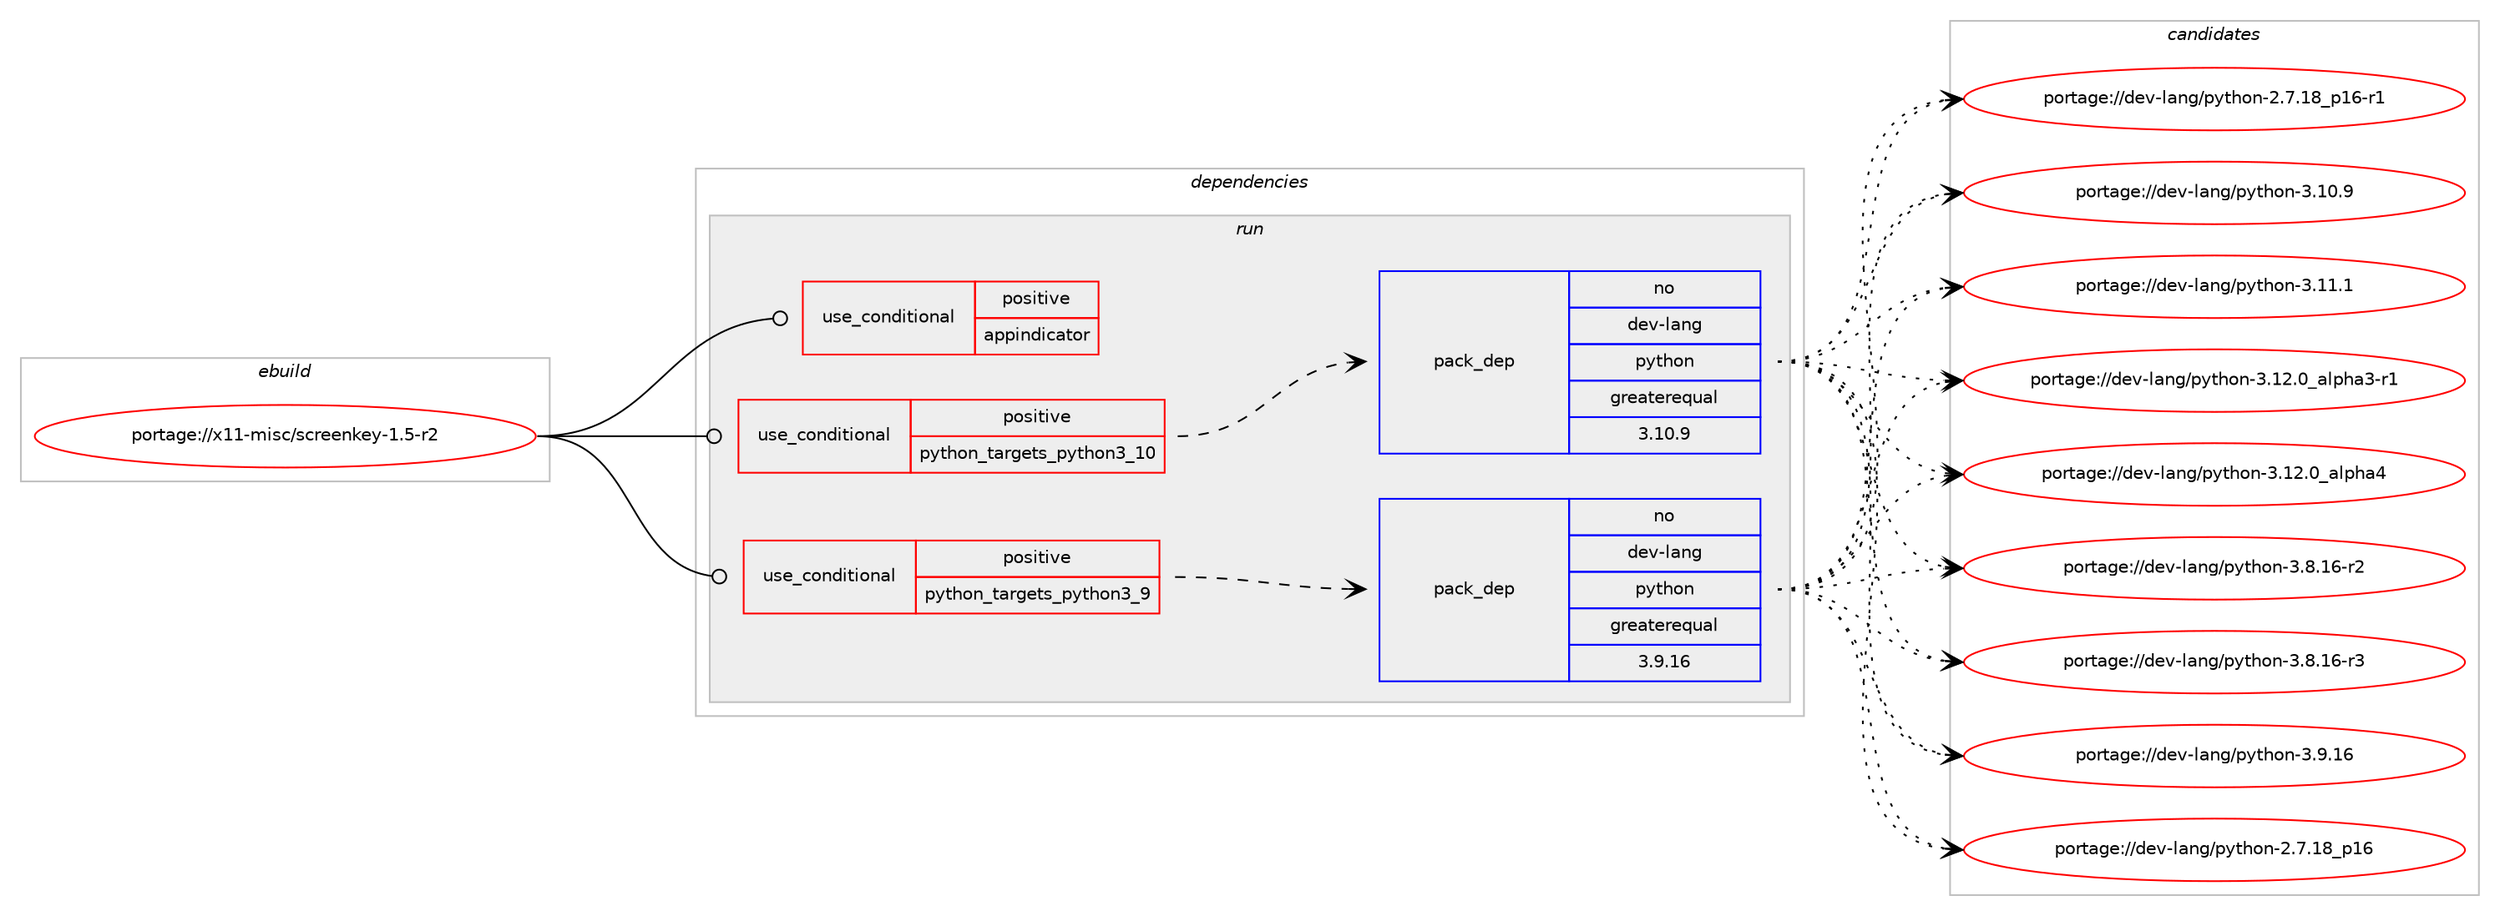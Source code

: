 digraph prolog {

# *************
# Graph options
# *************

newrank=true;
concentrate=true;
compound=true;
graph [rankdir=LR,fontname=Helvetica,fontsize=10,ranksep=1.5];#, ranksep=2.5, nodesep=0.2];
edge  [arrowhead=vee];
node  [fontname=Helvetica,fontsize=10];

# **********
# The ebuild
# **********

subgraph cluster_leftcol {
color=gray;
rank=same;
label=<<i>ebuild</i>>;
id [label="portage://x11-misc/screenkey-1.5-r2", color=red, width=4, href="../x11-misc/screenkey-1.5-r2.svg"];
}

# ****************
# The dependencies
# ****************

subgraph cluster_midcol {
color=gray;
label=<<i>dependencies</i>>;
subgraph cluster_compile {
fillcolor="#eeeeee";
style=filled;
label=<<i>compile</i>>;
}
subgraph cluster_compileandrun {
fillcolor="#eeeeee";
style=filled;
label=<<i>compile and run</i>>;
}
subgraph cluster_run {
fillcolor="#eeeeee";
style=filled;
label=<<i>run</i>>;
subgraph cond8056 {
dependency13166 [label=<<TABLE BORDER="0" CELLBORDER="1" CELLSPACING="0" CELLPADDING="4"><TR><TD ROWSPAN="3" CELLPADDING="10">use_conditional</TD></TR><TR><TD>positive</TD></TR><TR><TD>appindicator</TD></TR></TABLE>>, shape=none, color=red];
# *** BEGIN UNKNOWN DEPENDENCY TYPE (TODO) ***
# dependency13166 -> package_dependency(portage://x11-misc/screenkey-1.5-r2,run,no,dev-libs,libappindicator,none,[,,],[slot(3)],[use(enable(introspection),none)])
# *** END UNKNOWN DEPENDENCY TYPE (TODO) ***

}
id:e -> dependency13166:w [weight=20,style="solid",arrowhead="odot"];
subgraph cond8057 {
dependency13167 [label=<<TABLE BORDER="0" CELLBORDER="1" CELLSPACING="0" CELLPADDING="4"><TR><TD ROWSPAN="3" CELLPADDING="10">use_conditional</TD></TR><TR><TD>positive</TD></TR><TR><TD>python_targets_python3_10</TD></TR></TABLE>>, shape=none, color=red];
subgraph pack4952 {
dependency13168 [label=<<TABLE BORDER="0" CELLBORDER="1" CELLSPACING="0" CELLPADDING="4" WIDTH="220"><TR><TD ROWSPAN="6" CELLPADDING="30">pack_dep</TD></TR><TR><TD WIDTH="110">no</TD></TR><TR><TD>dev-lang</TD></TR><TR><TD>python</TD></TR><TR><TD>greaterequal</TD></TR><TR><TD>3.10.9</TD></TR></TABLE>>, shape=none, color=blue];
}
dependency13167:e -> dependency13168:w [weight=20,style="dashed",arrowhead="vee"];
}
id:e -> dependency13167:w [weight=20,style="solid",arrowhead="odot"];
subgraph cond8058 {
dependency13169 [label=<<TABLE BORDER="0" CELLBORDER="1" CELLSPACING="0" CELLPADDING="4"><TR><TD ROWSPAN="3" CELLPADDING="10">use_conditional</TD></TR><TR><TD>positive</TD></TR><TR><TD>python_targets_python3_9</TD></TR></TABLE>>, shape=none, color=red];
subgraph pack4953 {
dependency13170 [label=<<TABLE BORDER="0" CELLBORDER="1" CELLSPACING="0" CELLPADDING="4" WIDTH="220"><TR><TD ROWSPAN="6" CELLPADDING="30">pack_dep</TD></TR><TR><TD WIDTH="110">no</TD></TR><TR><TD>dev-lang</TD></TR><TR><TD>python</TD></TR><TR><TD>greaterequal</TD></TR><TR><TD>3.9.16</TD></TR></TABLE>>, shape=none, color=blue];
}
dependency13169:e -> dependency13170:w [weight=20,style="dashed",arrowhead="vee"];
}
id:e -> dependency13169:w [weight=20,style="solid",arrowhead="odot"];
# *** BEGIN UNKNOWN DEPENDENCY TYPE (TODO) ***
# id -> package_dependency(portage://x11-misc/screenkey-1.5-r2,run,no,dev-python,dbus-python,none,[,,],[],[use(optenable(python_targets_python3_9),negative),use(optenable(python_targets_python3_10),negative)])
# *** END UNKNOWN DEPENDENCY TYPE (TODO) ***

# *** BEGIN UNKNOWN DEPENDENCY TYPE (TODO) ***
# id -> package_dependency(portage://x11-misc/screenkey-1.5-r2,run,no,dev-python,pycairo,none,[,,],[],[use(optenable(python_targets_python3_9),negative),use(optenable(python_targets_python3_10),negative)])
# *** END UNKNOWN DEPENDENCY TYPE (TODO) ***

# *** BEGIN UNKNOWN DEPENDENCY TYPE (TODO) ***
# id -> package_dependency(portage://x11-misc/screenkey-1.5-r2,run,no,dev-python,pygobject,none,[,,],[],[use(optenable(python_targets_python3_9),negative),use(optenable(python_targets_python3_10),negative)])
# *** END UNKNOWN DEPENDENCY TYPE (TODO) ***

# *** BEGIN UNKNOWN DEPENDENCY TYPE (TODO) ***
# id -> package_dependency(portage://x11-misc/screenkey-1.5-r2,run,no,media-fonts,fontawesome,none,[,,],[],[])
# *** END UNKNOWN DEPENDENCY TYPE (TODO) ***

# *** BEGIN UNKNOWN DEPENDENCY TYPE (TODO) ***
# id -> package_dependency(portage://x11-misc/screenkey-1.5-r2,run,no,x11-libs,gtk+,none,[,,],[slot(3)],[use(enable(X),none),use(enable(introspection),none)])
# *** END UNKNOWN DEPENDENCY TYPE (TODO) ***

# *** BEGIN UNKNOWN DEPENDENCY TYPE (TODO) ***
# id -> package_dependency(portage://x11-misc/screenkey-1.5-r2,run,no,x11-misc,slop,none,[,,],[],[])
# *** END UNKNOWN DEPENDENCY TYPE (TODO) ***

}
}

# **************
# The candidates
# **************

subgraph cluster_choices {
rank=same;
color=gray;
label=<<i>candidates</i>>;

subgraph choice4952 {
color=black;
nodesep=1;
choice10010111845108971101034711212111610411111045504655464956951124954 [label="portage://dev-lang/python-2.7.18_p16", color=red, width=4,href="../dev-lang/python-2.7.18_p16.svg"];
choice100101118451089711010347112121116104111110455046554649569511249544511449 [label="portage://dev-lang/python-2.7.18_p16-r1", color=red, width=4,href="../dev-lang/python-2.7.18_p16-r1.svg"];
choice10010111845108971101034711212111610411111045514649484657 [label="portage://dev-lang/python-3.10.9", color=red, width=4,href="../dev-lang/python-3.10.9.svg"];
choice10010111845108971101034711212111610411111045514649494649 [label="portage://dev-lang/python-3.11.1", color=red, width=4,href="../dev-lang/python-3.11.1.svg"];
choice10010111845108971101034711212111610411111045514649504648959710811210497514511449 [label="portage://dev-lang/python-3.12.0_alpha3-r1", color=red, width=4,href="../dev-lang/python-3.12.0_alpha3-r1.svg"];
choice1001011184510897110103471121211161041111104551464950464895971081121049752 [label="portage://dev-lang/python-3.12.0_alpha4", color=red, width=4,href="../dev-lang/python-3.12.0_alpha4.svg"];
choice100101118451089711010347112121116104111110455146564649544511450 [label="portage://dev-lang/python-3.8.16-r2", color=red, width=4,href="../dev-lang/python-3.8.16-r2.svg"];
choice100101118451089711010347112121116104111110455146564649544511451 [label="portage://dev-lang/python-3.8.16-r3", color=red, width=4,href="../dev-lang/python-3.8.16-r3.svg"];
choice10010111845108971101034711212111610411111045514657464954 [label="portage://dev-lang/python-3.9.16", color=red, width=4,href="../dev-lang/python-3.9.16.svg"];
dependency13168:e -> choice10010111845108971101034711212111610411111045504655464956951124954:w [style=dotted,weight="100"];
dependency13168:e -> choice100101118451089711010347112121116104111110455046554649569511249544511449:w [style=dotted,weight="100"];
dependency13168:e -> choice10010111845108971101034711212111610411111045514649484657:w [style=dotted,weight="100"];
dependency13168:e -> choice10010111845108971101034711212111610411111045514649494649:w [style=dotted,weight="100"];
dependency13168:e -> choice10010111845108971101034711212111610411111045514649504648959710811210497514511449:w [style=dotted,weight="100"];
dependency13168:e -> choice1001011184510897110103471121211161041111104551464950464895971081121049752:w [style=dotted,weight="100"];
dependency13168:e -> choice100101118451089711010347112121116104111110455146564649544511450:w [style=dotted,weight="100"];
dependency13168:e -> choice100101118451089711010347112121116104111110455146564649544511451:w [style=dotted,weight="100"];
dependency13168:e -> choice10010111845108971101034711212111610411111045514657464954:w [style=dotted,weight="100"];
}
subgraph choice4953 {
color=black;
nodesep=1;
choice10010111845108971101034711212111610411111045504655464956951124954 [label="portage://dev-lang/python-2.7.18_p16", color=red, width=4,href="../dev-lang/python-2.7.18_p16.svg"];
choice100101118451089711010347112121116104111110455046554649569511249544511449 [label="portage://dev-lang/python-2.7.18_p16-r1", color=red, width=4,href="../dev-lang/python-2.7.18_p16-r1.svg"];
choice10010111845108971101034711212111610411111045514649484657 [label="portage://dev-lang/python-3.10.9", color=red, width=4,href="../dev-lang/python-3.10.9.svg"];
choice10010111845108971101034711212111610411111045514649494649 [label="portage://dev-lang/python-3.11.1", color=red, width=4,href="../dev-lang/python-3.11.1.svg"];
choice10010111845108971101034711212111610411111045514649504648959710811210497514511449 [label="portage://dev-lang/python-3.12.0_alpha3-r1", color=red, width=4,href="../dev-lang/python-3.12.0_alpha3-r1.svg"];
choice1001011184510897110103471121211161041111104551464950464895971081121049752 [label="portage://dev-lang/python-3.12.0_alpha4", color=red, width=4,href="../dev-lang/python-3.12.0_alpha4.svg"];
choice100101118451089711010347112121116104111110455146564649544511450 [label="portage://dev-lang/python-3.8.16-r2", color=red, width=4,href="../dev-lang/python-3.8.16-r2.svg"];
choice100101118451089711010347112121116104111110455146564649544511451 [label="portage://dev-lang/python-3.8.16-r3", color=red, width=4,href="../dev-lang/python-3.8.16-r3.svg"];
choice10010111845108971101034711212111610411111045514657464954 [label="portage://dev-lang/python-3.9.16", color=red, width=4,href="../dev-lang/python-3.9.16.svg"];
dependency13170:e -> choice10010111845108971101034711212111610411111045504655464956951124954:w [style=dotted,weight="100"];
dependency13170:e -> choice100101118451089711010347112121116104111110455046554649569511249544511449:w [style=dotted,weight="100"];
dependency13170:e -> choice10010111845108971101034711212111610411111045514649484657:w [style=dotted,weight="100"];
dependency13170:e -> choice10010111845108971101034711212111610411111045514649494649:w [style=dotted,weight="100"];
dependency13170:e -> choice10010111845108971101034711212111610411111045514649504648959710811210497514511449:w [style=dotted,weight="100"];
dependency13170:e -> choice1001011184510897110103471121211161041111104551464950464895971081121049752:w [style=dotted,weight="100"];
dependency13170:e -> choice100101118451089711010347112121116104111110455146564649544511450:w [style=dotted,weight="100"];
dependency13170:e -> choice100101118451089711010347112121116104111110455146564649544511451:w [style=dotted,weight="100"];
dependency13170:e -> choice10010111845108971101034711212111610411111045514657464954:w [style=dotted,weight="100"];
}
}

}
